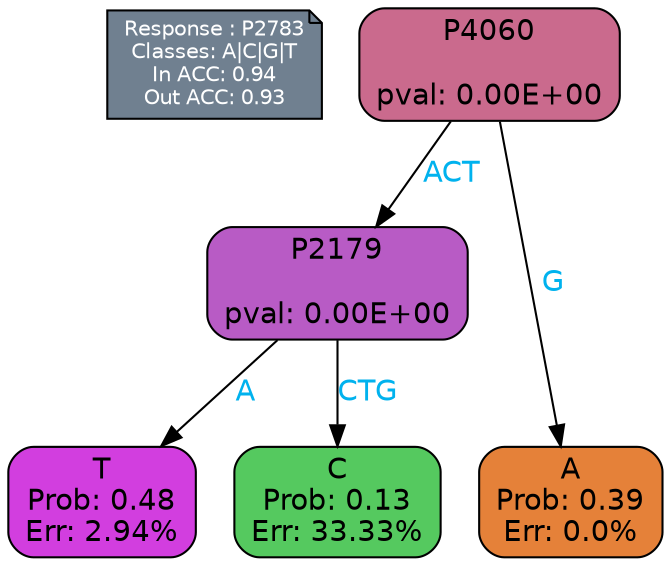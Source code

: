 digraph Tree {
node [shape=box, style="filled, rounded", color="black", fontname=helvetica] ;
graph [ranksep=equally, splines=polylines, bgcolor=transparent, dpi=600] ;
edge [fontname=helvetica] ;
LEGEND [label="Response : P2783
Classes: A|C|G|T
In ACC: 0.94
Out ACC: 0.93
",shape=note,align=left,style=filled,fillcolor="slategray",fontcolor="white",fontsize=10];1 [label="P4060

pval: 0.00E+00", fillcolor="#ca6a8d"] ;
2 [label="P2179

pval: 0.00E+00", fillcolor="#b85bc5"] ;
3 [label="T
Prob: 0.48
Err: 2.94%", fillcolor="#d23edf"] ;
4 [label="C
Prob: 0.13
Err: 33.33%", fillcolor="#55c95f"] ;
5 [label="A
Prob: 0.39
Err: 0.0%", fillcolor="#e58139"] ;
1 -> 2 [label="ACT",fontcolor=deepskyblue2] ;
1 -> 5 [label="G",fontcolor=deepskyblue2] ;
2 -> 3 [label="A",fontcolor=deepskyblue2] ;
2 -> 4 [label="CTG",fontcolor=deepskyblue2] ;
{rank = same; 3;4;5;}{rank = same; LEGEND;1;}}